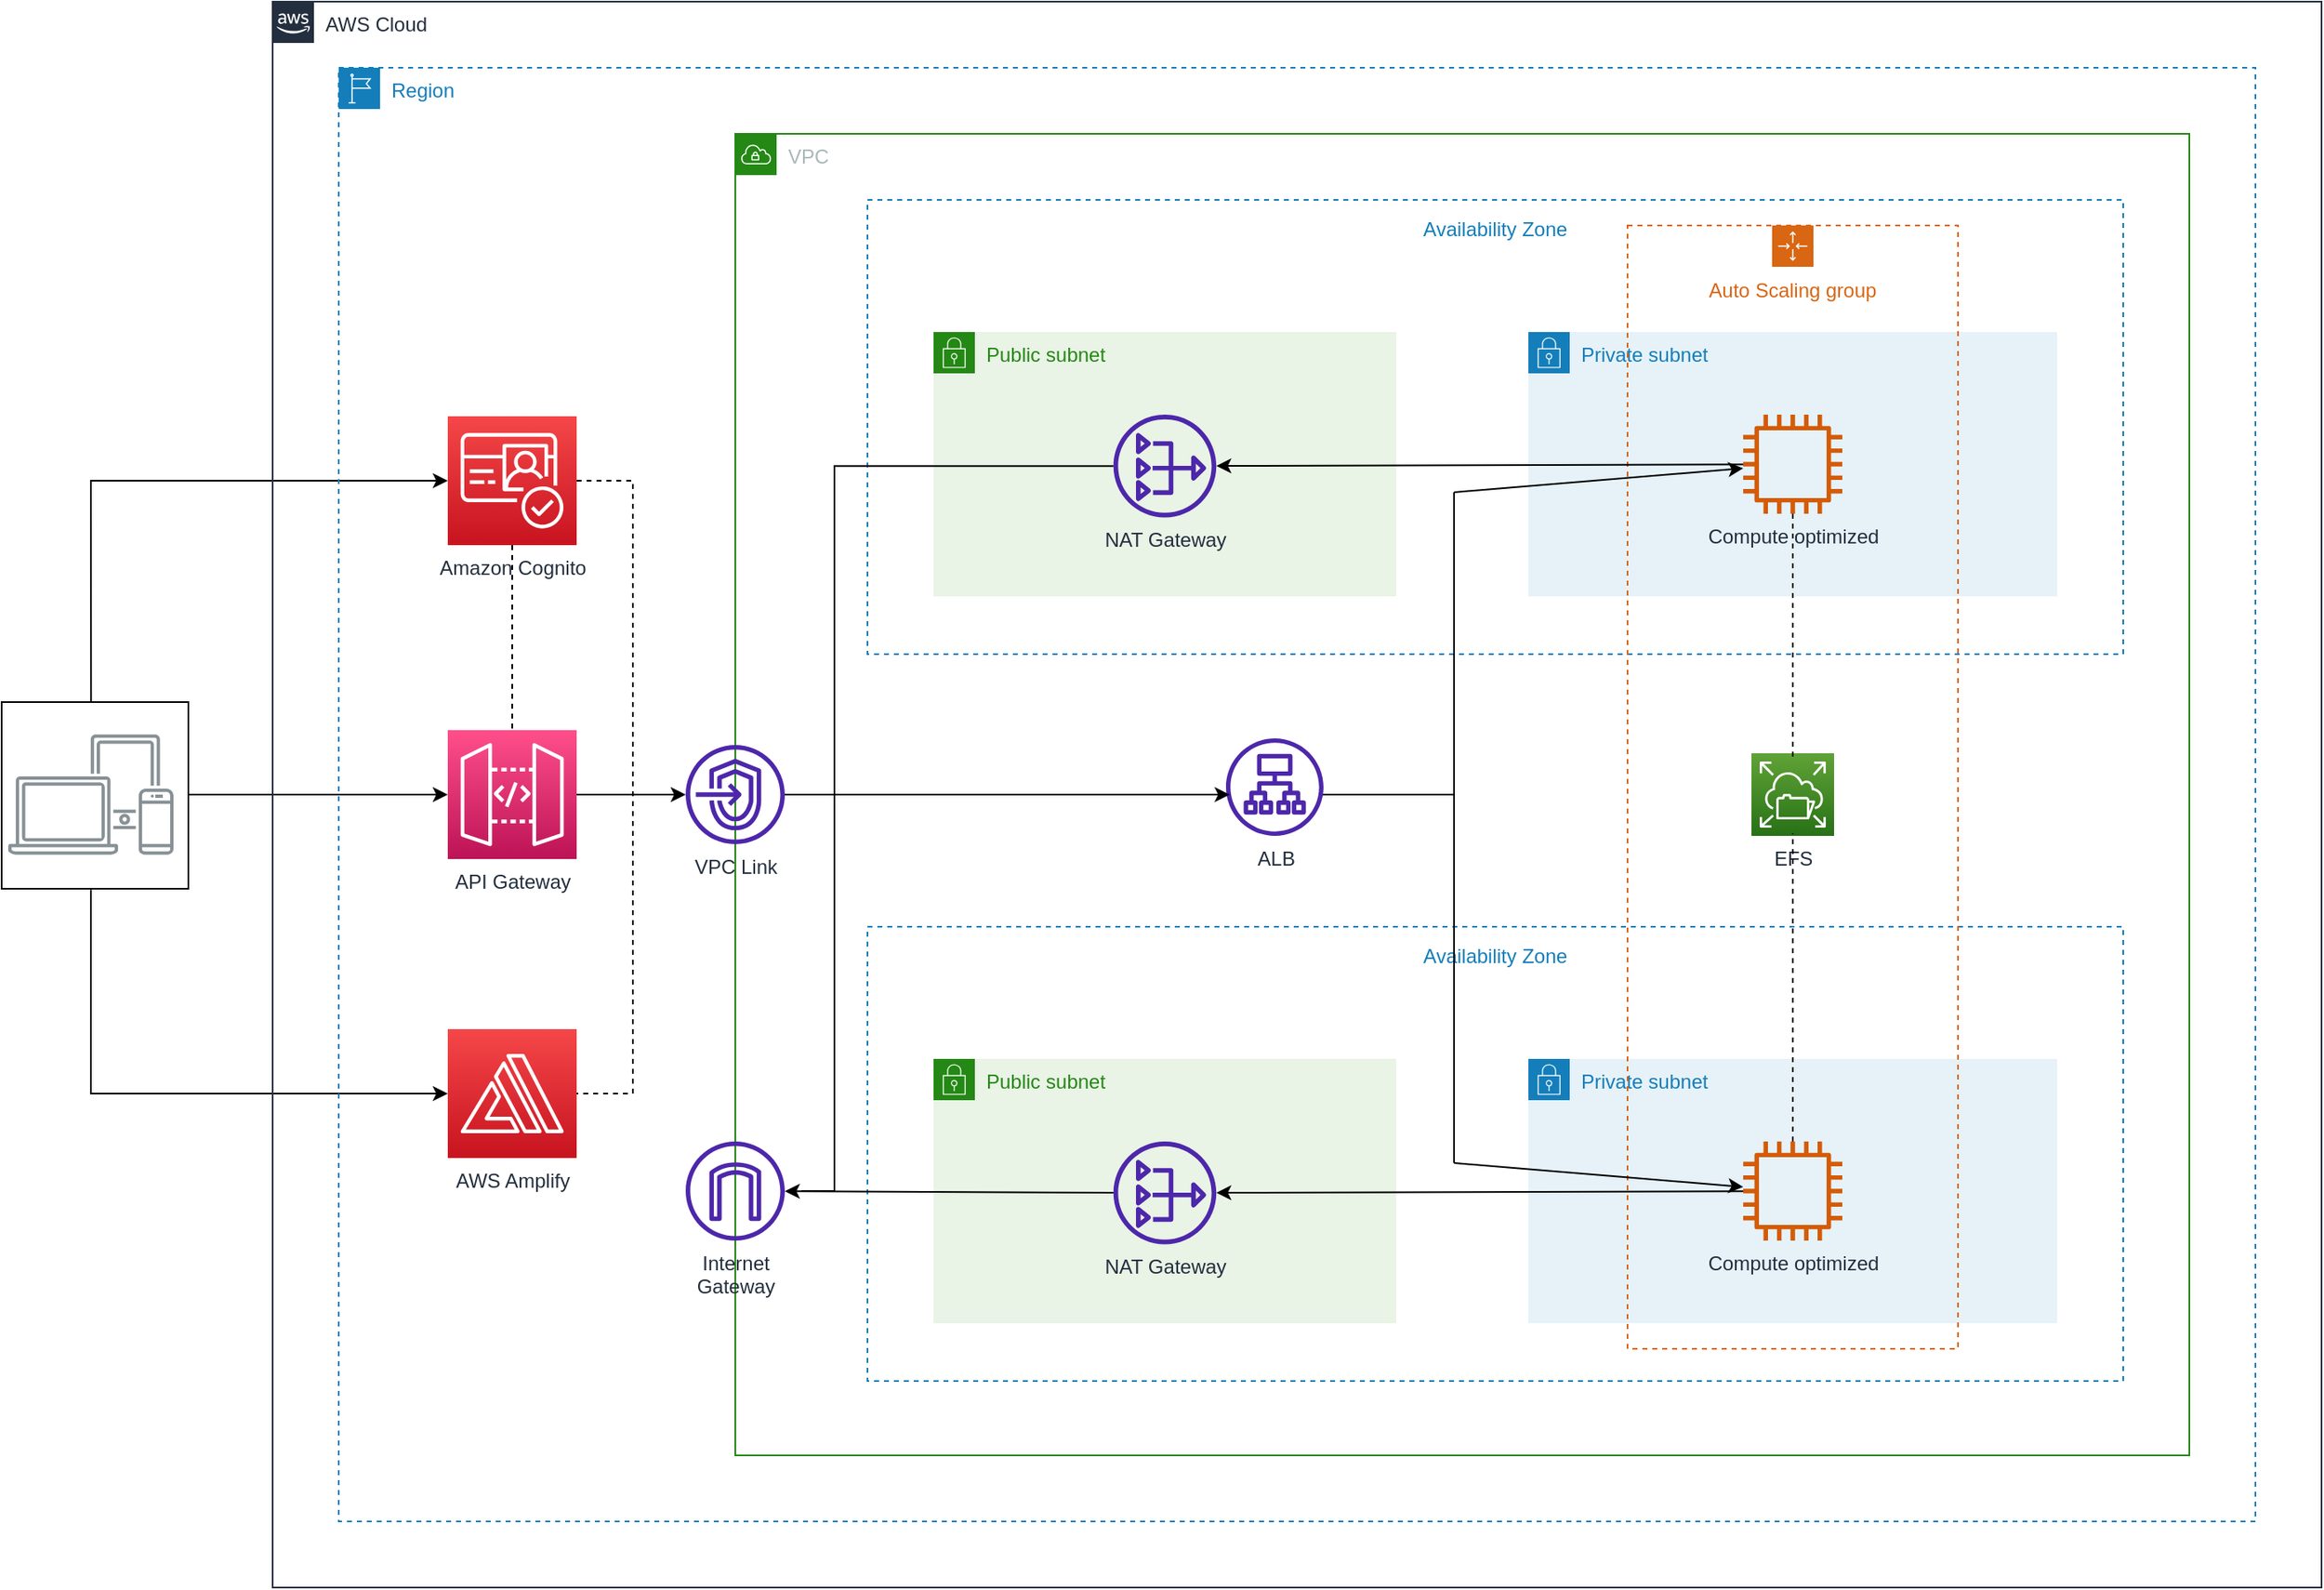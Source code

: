 <mxfile>
    <diagram id="NPx3S8SaIRZFiKmQ9fJm" name="Page-1">
        <mxGraphModel dx="93" dy="38" grid="0" gridSize="10" guides="1" tooltips="1" connect="1" arrows="1" fold="1" page="1" pageScale="1" pageWidth="1920" pageHeight="1200" background="#ffffff" math="0" shadow="0">
            <root>
                <mxCell id="0"/>
                <mxCell id="1" parent="0"/>
                <mxCell id="64" style="edgeStyle=none;rounded=0;html=1;entryX=0;entryY=0.5;entryDx=0;entryDy=0;entryPerimeter=0;strokeColor=#000000;strokeWidth=1;startFill=1;endArrow=classic;endFill=1;exitX=0.478;exitY=1.005;exitDx=0;exitDy=0;exitPerimeter=0;" edge="1" parent="1" source="76" target="27">
                    <mxGeometry relative="1" as="geometry">
                        <mxPoint x="170" y="580" as="sourcePoint"/>
                        <Array as="points">
                            <mxPoint x="170" y="701"/>
                        </Array>
                    </mxGeometry>
                </mxCell>
                <mxCell id="65" style="edgeStyle=none;rounded=0;html=1;entryX=0;entryY=0.5;entryDx=0;entryDy=0;entryPerimeter=0;strokeColor=#000000;strokeWidth=1;startFill=1;endArrow=classic;endFill=1;exitX=0.479;exitY=0;exitDx=0;exitDy=0;exitPerimeter=0;" edge="1" parent="1" source="76" target="26">
                    <mxGeometry relative="1" as="geometry">
                        <mxPoint x="170" y="470" as="sourcePoint"/>
                        <Array as="points">
                            <mxPoint x="170" y="330"/>
                        </Array>
                    </mxGeometry>
                </mxCell>
                <mxCell id="66" value="" style="edgeStyle=none;rounded=0;html=1;strokeColor=#000000;strokeWidth=1;startFill=1;endArrow=classic;endFill=1;entryX=0;entryY=0.5;entryDx=0;entryDy=0;entryPerimeter=0;exitX=1.001;exitY=0.496;exitDx=0;exitDy=0;exitPerimeter=0;" edge="1" parent="1" source="76" target="28">
                    <mxGeometry relative="1" as="geometry">
                        <mxPoint x="230" y="520" as="sourcePoint"/>
                    </mxGeometry>
                </mxCell>
                <mxCell id="2" value="&lt;br&gt;" style="sketch=0;outlineConnect=0;gradientColor=none;fontColor=#545B64;strokeColor=none;fillColor=#879196;dashed=0;verticalLabelPosition=bottom;verticalAlign=top;align=center;html=1;fontSize=12;fontStyle=0;aspect=fixed;shape=mxgraph.aws4.illustration_devices;pointerEvents=1;movable=1;resizable=1;rotatable=1;deletable=1;editable=1;connectable=1;" vertex="1" parent="1">
                    <mxGeometry x="120" y="483.5" width="100" height="73" as="geometry"/>
                </mxCell>
                <mxCell id="3" value="AWS Cloud" style="points=[[0,0],[0.25,0],[0.5,0],[0.75,0],[1,0],[1,0.25],[1,0.5],[1,0.75],[1,1],[0.75,1],[0.5,1],[0.25,1],[0,1],[0,0.75],[0,0.5],[0,0.25]];outlineConnect=0;gradientColor=none;html=1;whiteSpace=wrap;fontSize=12;fontStyle=0;container=1;pointerEvents=0;collapsible=0;recursiveResize=0;shape=mxgraph.aws4.group;grIcon=mxgraph.aws4.group_aws_cloud_alt;strokeColor=#232F3E;fillColor=none;verticalAlign=top;align=left;spacingLeft=30;fontColor=#232F3E;dashed=0;movable=1;resizable=1;rotatable=1;deletable=1;editable=1;connectable=1;" vertex="1" parent="1">
                    <mxGeometry x="280" y="40" width="1240" height="960" as="geometry"/>
                </mxCell>
                <mxCell id="4" value="Region" style="points=[[0,0],[0.25,0],[0.5,0],[0.75,0],[1,0],[1,0.25],[1,0.5],[1,0.75],[1,1],[0.75,1],[0.5,1],[0.25,1],[0,1],[0,0.75],[0,0.5],[0,0.25]];outlineConnect=0;gradientColor=none;html=1;whiteSpace=wrap;fontSize=12;fontStyle=0;container=1;pointerEvents=0;collapsible=0;recursiveResize=0;shape=mxgraph.aws4.group;grIcon=mxgraph.aws4.group_region;strokeColor=#147EBA;fillColor=none;verticalAlign=top;align=left;spacingLeft=30;fontColor=#147EBA;dashed=1;movable=1;resizable=1;rotatable=1;deletable=1;editable=1;connectable=1;" vertex="1" parent="3">
                    <mxGeometry x="40" y="40" width="1160" height="880" as="geometry"/>
                </mxCell>
                <mxCell id="5" value="VPC" style="points=[[0,0],[0.25,0],[0.5,0],[0.75,0],[1,0],[1,0.25],[1,0.5],[1,0.75],[1,1],[0.75,1],[0.5,1],[0.25,1],[0,1],[0,0.75],[0,0.5],[0,0.25]];outlineConnect=0;gradientColor=none;html=1;whiteSpace=wrap;fontSize=12;fontStyle=0;container=1;pointerEvents=0;collapsible=0;recursiveResize=0;shape=mxgraph.aws4.group;grIcon=mxgraph.aws4.group_vpc;strokeColor=#248814;fillColor=none;verticalAlign=top;align=left;spacingLeft=30;fontColor=#AAB7B8;dashed=0;movable=1;resizable=1;rotatable=1;deletable=1;editable=1;connectable=1;" vertex="1" parent="4">
                    <mxGeometry x="240" y="40" width="880" height="800" as="geometry"/>
                </mxCell>
                <mxCell id="38" value="&lt;font style=&quot;font-size: 12px;&quot;&gt;Availability Zone&lt;/font&gt;" style="fillColor=none;strokeColor=#147EBA;dashed=1;verticalAlign=top;fontStyle=0;fontColor=#147EBA;whiteSpace=wrap;html=1;fontSize=16;movable=1;resizable=1;rotatable=1;deletable=1;editable=1;connectable=1;" vertex="1" parent="5">
                    <mxGeometry x="80" y="480" width="760" height="275" as="geometry"/>
                </mxCell>
                <mxCell id="6" value="Private subnet" style="points=[[0,0],[0.25,0],[0.5,0],[0.75,0],[1,0],[1,0.25],[1,0.5],[1,0.75],[1,1],[0.75,1],[0.5,1],[0.25,1],[0,1],[0,0.75],[0,0.5],[0,0.25]];outlineConnect=0;gradientColor=none;html=1;whiteSpace=wrap;fontSize=12;fontStyle=0;container=1;pointerEvents=0;collapsible=0;recursiveResize=0;shape=mxgraph.aws4.group;grIcon=mxgraph.aws4.group_security_group;grStroke=0;strokeColor=#147EBA;fillColor=#E6F2F8;verticalAlign=top;align=left;spacingLeft=30;fontColor=#147EBA;dashed=0;movable=1;resizable=1;rotatable=1;deletable=1;editable=1;connectable=1;" vertex="1" parent="5">
                    <mxGeometry x="480" y="560" width="320" height="160" as="geometry"/>
                </mxCell>
                <mxCell id="14" value="Compute optimized" style="sketch=0;outlineConnect=0;fontColor=#232F3E;gradientColor=none;fillColor=#D45B07;strokeColor=none;dashed=0;verticalLabelPosition=bottom;verticalAlign=top;align=center;html=1;fontSize=12;fontStyle=0;aspect=fixed;pointerEvents=1;shape=mxgraph.aws4.instance2;movable=1;resizable=1;rotatable=1;deletable=1;editable=1;connectable=1;" vertex="1" parent="6">
                    <mxGeometry x="130" y="50" width="60" height="60" as="geometry"/>
                </mxCell>
                <mxCell id="61" style="rounded=0;html=1;strokeColor=#000000;strokeWidth=1;endArrow=none;endFill=0;movable=1;resizable=1;rotatable=1;deletable=1;editable=1;connectable=1;" edge="1" parent="5">
                    <mxGeometry relative="1" as="geometry">
                        <mxPoint x="355" y="400" as="sourcePoint"/>
                        <mxPoint x="435" y="400" as="targetPoint"/>
                    </mxGeometry>
                </mxCell>
                <mxCell id="23" value="ALB" style="sketch=0;outlineConnect=0;fontColor=#232F3E;gradientColor=none;fillColor=#4D27AA;strokeColor=none;dashed=0;verticalLabelPosition=bottom;verticalAlign=top;align=center;html=1;fontSize=12;fontStyle=0;aspect=fixed;pointerEvents=1;shape=mxgraph.aws4.application_load_balancer;movable=1;resizable=1;rotatable=1;deletable=1;editable=1;connectable=1;" vertex="1" parent="5">
                    <mxGeometry x="297" y="366" width="59" height="59" as="geometry"/>
                </mxCell>
                <mxCell id="11" value="EFS" style="sketch=0;points=[[0,0,0],[0.25,0,0],[0.5,0,0],[0.75,0,0],[1,0,0],[0,1,0],[0.25,1,0],[0.5,1,0],[0.75,1,0],[1,1,0],[0,0.25,0],[0,0.5,0],[0,0.75,0],[1,0.25,0],[1,0.5,0],[1,0.75,0]];outlineConnect=0;fontColor=#232F3E;gradientColor=#60A337;gradientDirection=north;fillColor=#277116;strokeColor=#ffffff;dashed=0;verticalLabelPosition=bottom;verticalAlign=top;align=center;html=1;fontSize=12;fontStyle=0;aspect=fixed;shape=mxgraph.aws4.resourceIcon;resIcon=mxgraph.aws4.elastic_file_system;movable=1;resizable=1;rotatable=1;deletable=1;editable=1;connectable=1;" vertex="1" parent="5">
                    <mxGeometry x="615" y="375" width="50" height="50" as="geometry"/>
                </mxCell>
                <mxCell id="35" value="&lt;font style=&quot;font-size: 12px;&quot;&gt;Availability Zone&lt;/font&gt;" style="fillColor=none;strokeColor=#147EBA;dashed=1;verticalAlign=top;fontStyle=0;fontColor=#147EBA;whiteSpace=wrap;html=1;fontSize=16;movable=1;resizable=1;rotatable=1;deletable=1;editable=1;connectable=1;" vertex="1" parent="5">
                    <mxGeometry x="80" y="40" width="760" height="275" as="geometry"/>
                </mxCell>
                <mxCell id="21" value="Public subnet" style="points=[[0,0],[0.25,0],[0.5,0],[0.75,0],[1,0],[1,0.25],[1,0.5],[1,0.75],[1,1],[0.75,1],[0.5,1],[0.25,1],[0,1],[0,0.75],[0,0.5],[0,0.25]];outlineConnect=0;gradientColor=none;html=1;whiteSpace=wrap;fontSize=12;fontStyle=0;container=1;pointerEvents=0;collapsible=0;recursiveResize=0;shape=mxgraph.aws4.group;grIcon=mxgraph.aws4.group_security_group;grStroke=0;strokeColor=#248814;fillColor=#E9F3E6;verticalAlign=top;align=left;spacingLeft=30;fontColor=#248814;dashed=0;movable=1;resizable=1;rotatable=1;deletable=1;editable=1;connectable=1;" vertex="1" parent="5">
                    <mxGeometry x="120" y="560" width="280" height="160" as="geometry"/>
                </mxCell>
                <mxCell id="22" value="NAT Gateway" style="sketch=0;outlineConnect=0;fontColor=#232F3E;gradientColor=none;fillColor=#4D27AA;strokeColor=none;dashed=0;verticalLabelPosition=bottom;verticalAlign=top;align=center;html=1;fontSize=12;fontStyle=0;aspect=fixed;pointerEvents=1;shape=mxgraph.aws4.nat_gateway;movable=1;resizable=1;rotatable=1;deletable=1;editable=1;connectable=1;" vertex="1" parent="21">
                    <mxGeometry x="108.87" y="50" width="62.25" height="62.25" as="geometry"/>
                </mxCell>
                <mxCell id="43" value="Private subnet" style="points=[[0,0],[0.25,0],[0.5,0],[0.75,0],[1,0],[1,0.25],[1,0.5],[1,0.75],[1,1],[0.75,1],[0.5,1],[0.25,1],[0,1],[0,0.75],[0,0.5],[0,0.25]];outlineConnect=0;gradientColor=none;html=1;whiteSpace=wrap;fontSize=12;fontStyle=0;container=1;pointerEvents=0;collapsible=0;recursiveResize=0;shape=mxgraph.aws4.group;grIcon=mxgraph.aws4.group_security_group;grStroke=0;strokeColor=#147EBA;fillColor=#E6F2F8;verticalAlign=top;align=left;spacingLeft=30;fontColor=#147EBA;dashed=0;movable=1;resizable=1;rotatable=1;deletable=1;editable=1;connectable=1;" vertex="1" parent="5">
                    <mxGeometry x="480" y="120" width="320" height="160" as="geometry"/>
                </mxCell>
                <mxCell id="44" value="Compute optimized" style="sketch=0;outlineConnect=0;fontColor=#232F3E;gradientColor=none;fillColor=#D45B07;strokeColor=none;dashed=0;verticalLabelPosition=bottom;verticalAlign=top;align=center;html=1;fontSize=12;fontStyle=0;aspect=fixed;pointerEvents=1;shape=mxgraph.aws4.instance2;movable=1;resizable=1;rotatable=1;deletable=1;editable=1;connectable=1;" vertex="1" parent="43">
                    <mxGeometry x="130" y="50" width="60" height="60" as="geometry"/>
                </mxCell>
                <mxCell id="45" value="Public subnet" style="points=[[0,0],[0.25,0],[0.5,0],[0.75,0],[1,0],[1,0.25],[1,0.5],[1,0.75],[1,1],[0.75,1],[0.5,1],[0.25,1],[0,1],[0,0.75],[0,0.5],[0,0.25]];outlineConnect=0;gradientColor=none;html=1;whiteSpace=wrap;fontSize=12;fontStyle=0;container=1;pointerEvents=0;collapsible=0;recursiveResize=0;shape=mxgraph.aws4.group;grIcon=mxgraph.aws4.group_security_group;grStroke=0;strokeColor=#248814;fillColor=#E9F3E6;verticalAlign=top;align=left;spacingLeft=30;fontColor=#248814;dashed=0;movable=1;resizable=1;rotatable=1;deletable=1;editable=1;connectable=1;" vertex="1" parent="5">
                    <mxGeometry x="120" y="120" width="280" height="160" as="geometry"/>
                </mxCell>
                <mxCell id="46" value="NAT Gateway" style="sketch=0;outlineConnect=0;fontColor=#232F3E;gradientColor=none;fillColor=#4D27AA;strokeColor=none;dashed=0;verticalLabelPosition=bottom;verticalAlign=top;align=center;html=1;fontSize=12;fontStyle=0;aspect=fixed;pointerEvents=1;shape=mxgraph.aws4.nat_gateway;movable=1;resizable=1;rotatable=1;deletable=1;editable=1;connectable=1;" vertex="1" parent="45">
                    <mxGeometry x="108.87" y="50" width="62.25" height="62.25" as="geometry"/>
                </mxCell>
                <mxCell id="51" value="Auto Scaling group" style="points=[[0,0],[0.25,0],[0.5,0],[0.75,0],[1,0],[1,0.25],[1,0.5],[1,0.75],[1,1],[0.75,1],[0.5,1],[0.25,1],[0,1],[0,0.75],[0,0.5],[0,0.25]];outlineConnect=0;gradientColor=none;html=1;whiteSpace=wrap;fontSize=12;fontStyle=0;container=1;pointerEvents=0;collapsible=0;recursiveResize=0;shape=mxgraph.aws4.groupCenter;grIcon=mxgraph.aws4.group_auto_scaling_group;grStroke=1;strokeColor=#D86613;fillColor=none;verticalAlign=top;align=center;fontColor=#D86613;dashed=1;spacingTop=25;rotation=0;movable=1;resizable=1;rotatable=1;deletable=1;editable=1;connectable=1;" vertex="1" parent="5">
                    <mxGeometry x="540" y="55.5" width="200" height="680" as="geometry"/>
                </mxCell>
                <mxCell id="68" style="edgeStyle=none;rounded=0;html=1;strokeColor=#000000;strokeWidth=1;startFill=1;endArrow=classic;endFill=1;" edge="1" parent="5" source="44" target="46">
                    <mxGeometry relative="1" as="geometry"/>
                </mxCell>
                <mxCell id="69" style="edgeStyle=none;rounded=0;html=1;strokeColor=#000000;strokeWidth=1;startFill=1;endArrow=classic;endFill=1;" edge="1" parent="5" source="14" target="22">
                    <mxGeometry relative="1" as="geometry"/>
                </mxCell>
                <mxCell id="74" value="" style="edgeStyle=none;orthogonalLoop=1;jettySize=auto;html=1;rounded=0;strokeColor=#000000;strokeWidth=1;startArrow=none;startFill=0;endArrow=classic;endFill=1;" edge="1" parent="5" target="44">
                    <mxGeometry width="80" relative="1" as="geometry">
                        <mxPoint x="435.002" y="217.004" as="sourcePoint"/>
                        <mxPoint x="515.002" y="217.004" as="targetPoint"/>
                        <Array as="points"/>
                    </mxGeometry>
                </mxCell>
                <mxCell id="75" value="" style="edgeStyle=none;orthogonalLoop=1;jettySize=auto;html=1;rounded=0;strokeColor=#000000;strokeWidth=1;startArrow=none;startFill=0;endArrow=classic;endFill=1;" edge="1" parent="5" target="14">
                    <mxGeometry width="80" relative="1" as="geometry">
                        <mxPoint x="435.002" y="623.002" as="sourcePoint"/>
                        <mxPoint x="515.002" y="623.002" as="targetPoint"/>
                        <Array as="points"/>
                    </mxGeometry>
                </mxCell>
                <mxCell id="55" style="edgeStyle=none;html=1;strokeColor=#000000;strokeWidth=1;endArrow=classic;endFill=1;movable=1;resizable=1;rotatable=1;deletable=1;editable=1;connectable=1;" edge="1" parent="4" source="28" target="16">
                    <mxGeometry relative="1" as="geometry"/>
                </mxCell>
                <mxCell id="28" value="API Gateway" style="sketch=0;points=[[0,0,0],[0.25,0,0],[0.5,0,0],[0.75,0,0],[1,0,0],[0,1,0],[0.25,1,0],[0.5,1,0],[0.75,1,0],[1,1,0],[0,0.25,0],[0,0.5,0],[0,0.75,0],[1,0.25,0],[1,0.5,0],[1,0.75,0]];outlineConnect=0;fontColor=#232F3E;gradientColor=#FF4F8B;gradientDirection=north;fillColor=#BC1356;strokeColor=#ffffff;dashed=0;verticalLabelPosition=bottom;verticalAlign=top;align=center;html=1;fontSize=12;fontStyle=0;aspect=fixed;shape=mxgraph.aws4.resourceIcon;resIcon=mxgraph.aws4.api_gateway;movable=1;resizable=1;rotatable=1;deletable=1;editable=1;connectable=1;" vertex="1" parent="4">
                    <mxGeometry x="66" y="401" width="78" height="78" as="geometry"/>
                </mxCell>
                <mxCell id="27" value="AWS Amplify" style="sketch=0;points=[[0,0,0],[0.25,0,0],[0.5,0,0],[0.75,0,0],[1,0,0],[0,1,0],[0.25,1,0],[0.5,1,0],[0.75,1,0],[1,1,0],[0,0.25,0],[0,0.5,0],[0,0.75,0],[1,0.25,0],[1,0.5,0],[1,0.75,0]];outlineConnect=0;fontColor=#232F3E;gradientColor=#F54749;gradientDirection=north;fillColor=#C7131F;strokeColor=#ffffff;dashed=0;verticalLabelPosition=bottom;verticalAlign=top;align=center;html=1;fontSize=12;fontStyle=0;aspect=fixed;shape=mxgraph.aws4.resourceIcon;resIcon=mxgraph.aws4.amplify;movable=1;resizable=1;rotatable=1;deletable=1;editable=1;connectable=1;" vertex="1" parent="4">
                    <mxGeometry x="66" y="582" width="78" height="78" as="geometry"/>
                </mxCell>
                <mxCell id="57" style="edgeStyle=none;html=1;entryX=1;entryY=0.5;entryDx=0;entryDy=0;entryPerimeter=0;strokeColor=#000000;strokeWidth=1;endArrow=none;endFill=0;exitX=1;exitY=0.5;exitDx=0;exitDy=0;exitPerimeter=0;rounded=0;dashed=1;movable=1;resizable=1;rotatable=1;deletable=1;editable=1;connectable=1;" edge="1" parent="4" source="26" target="27">
                    <mxGeometry relative="1" as="geometry">
                        <Array as="points">
                            <mxPoint x="178" y="250"/>
                            <mxPoint x="178" y="621"/>
                        </Array>
                    </mxGeometry>
                </mxCell>
                <mxCell id="67" style="edgeStyle=none;rounded=0;html=1;strokeColor=#000000;strokeWidth=1;startFill=1;endArrow=none;endFill=0;dashed=1;" edge="1" parent="4" source="26" target="28">
                    <mxGeometry relative="1" as="geometry"/>
                </mxCell>
                <mxCell id="26" value="Amazon Cognito" style="sketch=0;points=[[0,0,0],[0.25,0,0],[0.5,0,0],[0.75,0,0],[1,0,0],[0,1,0],[0.25,1,0],[0.5,1,0],[0.75,1,0],[1,1,0],[0,0.25,0],[0,0.5,0],[0,0.75,0],[1,0.25,0],[1,0.5,0],[1,0.75,0]];outlineConnect=0;fontColor=#232F3E;gradientColor=#F54749;gradientDirection=north;fillColor=#C7131F;strokeColor=#ffffff;dashed=0;verticalLabelPosition=bottom;verticalAlign=top;align=center;html=1;fontSize=12;fontStyle=0;aspect=fixed;shape=mxgraph.aws4.resourceIcon;resIcon=mxgraph.aws4.cognito;movable=1;resizable=1;rotatable=1;deletable=1;editable=1;connectable=1;" vertex="1" parent="4">
                    <mxGeometry x="66" y="211" width="78" height="78" as="geometry"/>
                </mxCell>
                <mxCell id="16" value="VPC Link" style="sketch=0;outlineConnect=0;fontColor=#232F3E;gradientColor=none;fillColor=#4D27AA;strokeColor=none;dashed=0;verticalLabelPosition=bottom;verticalAlign=top;align=center;html=1;fontSize=12;fontStyle=0;aspect=fixed;pointerEvents=1;shape=mxgraph.aws4.endpoints;movable=1;resizable=1;rotatable=1;deletable=1;editable=1;connectable=1;" vertex="1" parent="4">
                    <mxGeometry x="210" y="410" width="60" height="60" as="geometry"/>
                </mxCell>
                <mxCell id="24" value="Internet&lt;br&gt;Gateway" style="sketch=0;outlineConnect=0;fontColor=#232F3E;gradientColor=none;fillColor=#4D27AA;strokeColor=none;dashed=0;verticalLabelPosition=bottom;verticalAlign=top;align=center;html=1;fontSize=12;fontStyle=0;aspect=fixed;pointerEvents=1;shape=mxgraph.aws4.internet_gateway;movable=1;resizable=1;rotatable=1;deletable=1;editable=1;connectable=1;" vertex="1" parent="4">
                    <mxGeometry x="210" y="650" width="60" height="60" as="geometry"/>
                </mxCell>
                <mxCell id="70" style="edgeStyle=none;rounded=0;html=1;strokeColor=#000000;strokeWidth=1;startFill=1;endArrow=classic;endFill=1;" edge="1" parent="4" source="22" target="24">
                    <mxGeometry relative="1" as="geometry"/>
                </mxCell>
                <mxCell id="71" style="edgeStyle=orthogonalEdgeStyle;rounded=0;html=1;strokeColor=#000000;strokeWidth=1;startFill=0;endArrow=none;endFill=0;startArrow=none;" edge="1" parent="4" source="46">
                    <mxGeometry relative="1" as="geometry">
                        <mxPoint x="280" y="680" as="targetPoint"/>
                        <Array as="points">
                            <mxPoint x="300" y="241"/>
                            <mxPoint x="300" y="680"/>
                        </Array>
                    </mxGeometry>
                </mxCell>
                <mxCell id="48" style="edgeStyle=none;html=1;dashed=1;endArrow=none;endFill=0;strokeColor=#000000;movable=1;resizable=1;rotatable=1;deletable=1;editable=1;connectable=1;" edge="1" parent="1" source="44">
                    <mxGeometry relative="1" as="geometry">
                        <mxPoint x="1200" y="500.024" as="targetPoint"/>
                    </mxGeometry>
                </mxCell>
                <mxCell id="49" style="edgeStyle=none;html=1;dashed=1;endArrow=none;endFill=0;movable=1;resizable=1;rotatable=1;deletable=1;editable=1;connectable=1;" edge="1" parent="1" source="14">
                    <mxGeometry relative="1" as="geometry">
                        <mxPoint x="1200" y="543.524" as="targetPoint"/>
                    </mxGeometry>
                </mxCell>
                <mxCell id="50" style="edgeStyle=none;html=1;dashed=1;endArrow=none;endFill=0;strokeWidth=1;strokeColor=#000000;movable=1;resizable=1;rotatable=1;deletable=1;editable=1;connectable=1;" edge="1" parent="1" source="14">
                    <mxGeometry relative="1" as="geometry">
                        <mxPoint x="1200" y="557.023" as="targetPoint"/>
                    </mxGeometry>
                </mxCell>
                <mxCell id="58" style="edgeStyle=none;rounded=0;html=1;strokeColor=#000000;strokeWidth=1;endArrow=classic;endFill=1;movable=1;resizable=1;rotatable=1;deletable=1;editable=1;connectable=1;" edge="1" parent="1" source="16">
                    <mxGeometry relative="1" as="geometry">
                        <mxPoint x="859.185" y="520" as="targetPoint"/>
                    </mxGeometry>
                </mxCell>
                <mxCell id="73" value="" style="edgeStyle=none;orthogonalLoop=1;jettySize=auto;html=1;rounded=0;strokeColor=#000000;strokeWidth=1;startArrow=none;startFill=0;endArrow=none;endFill=0;" edge="1" parent="1">
                    <mxGeometry width="80" relative="1" as="geometry">
                        <mxPoint x="995" y="337" as="sourcePoint"/>
                        <mxPoint x="995" y="743" as="targetPoint"/>
                        <Array as="points"/>
                    </mxGeometry>
                </mxCell>
                <mxCell id="76" value="" style="whiteSpace=wrap;html=1;aspect=fixed;fillColor=none;" vertex="1" parent="1">
                    <mxGeometry x="116" y="464" width="113" height="113" as="geometry"/>
                </mxCell>
            </root>
        </mxGraphModel>
    </diagram>
</mxfile>